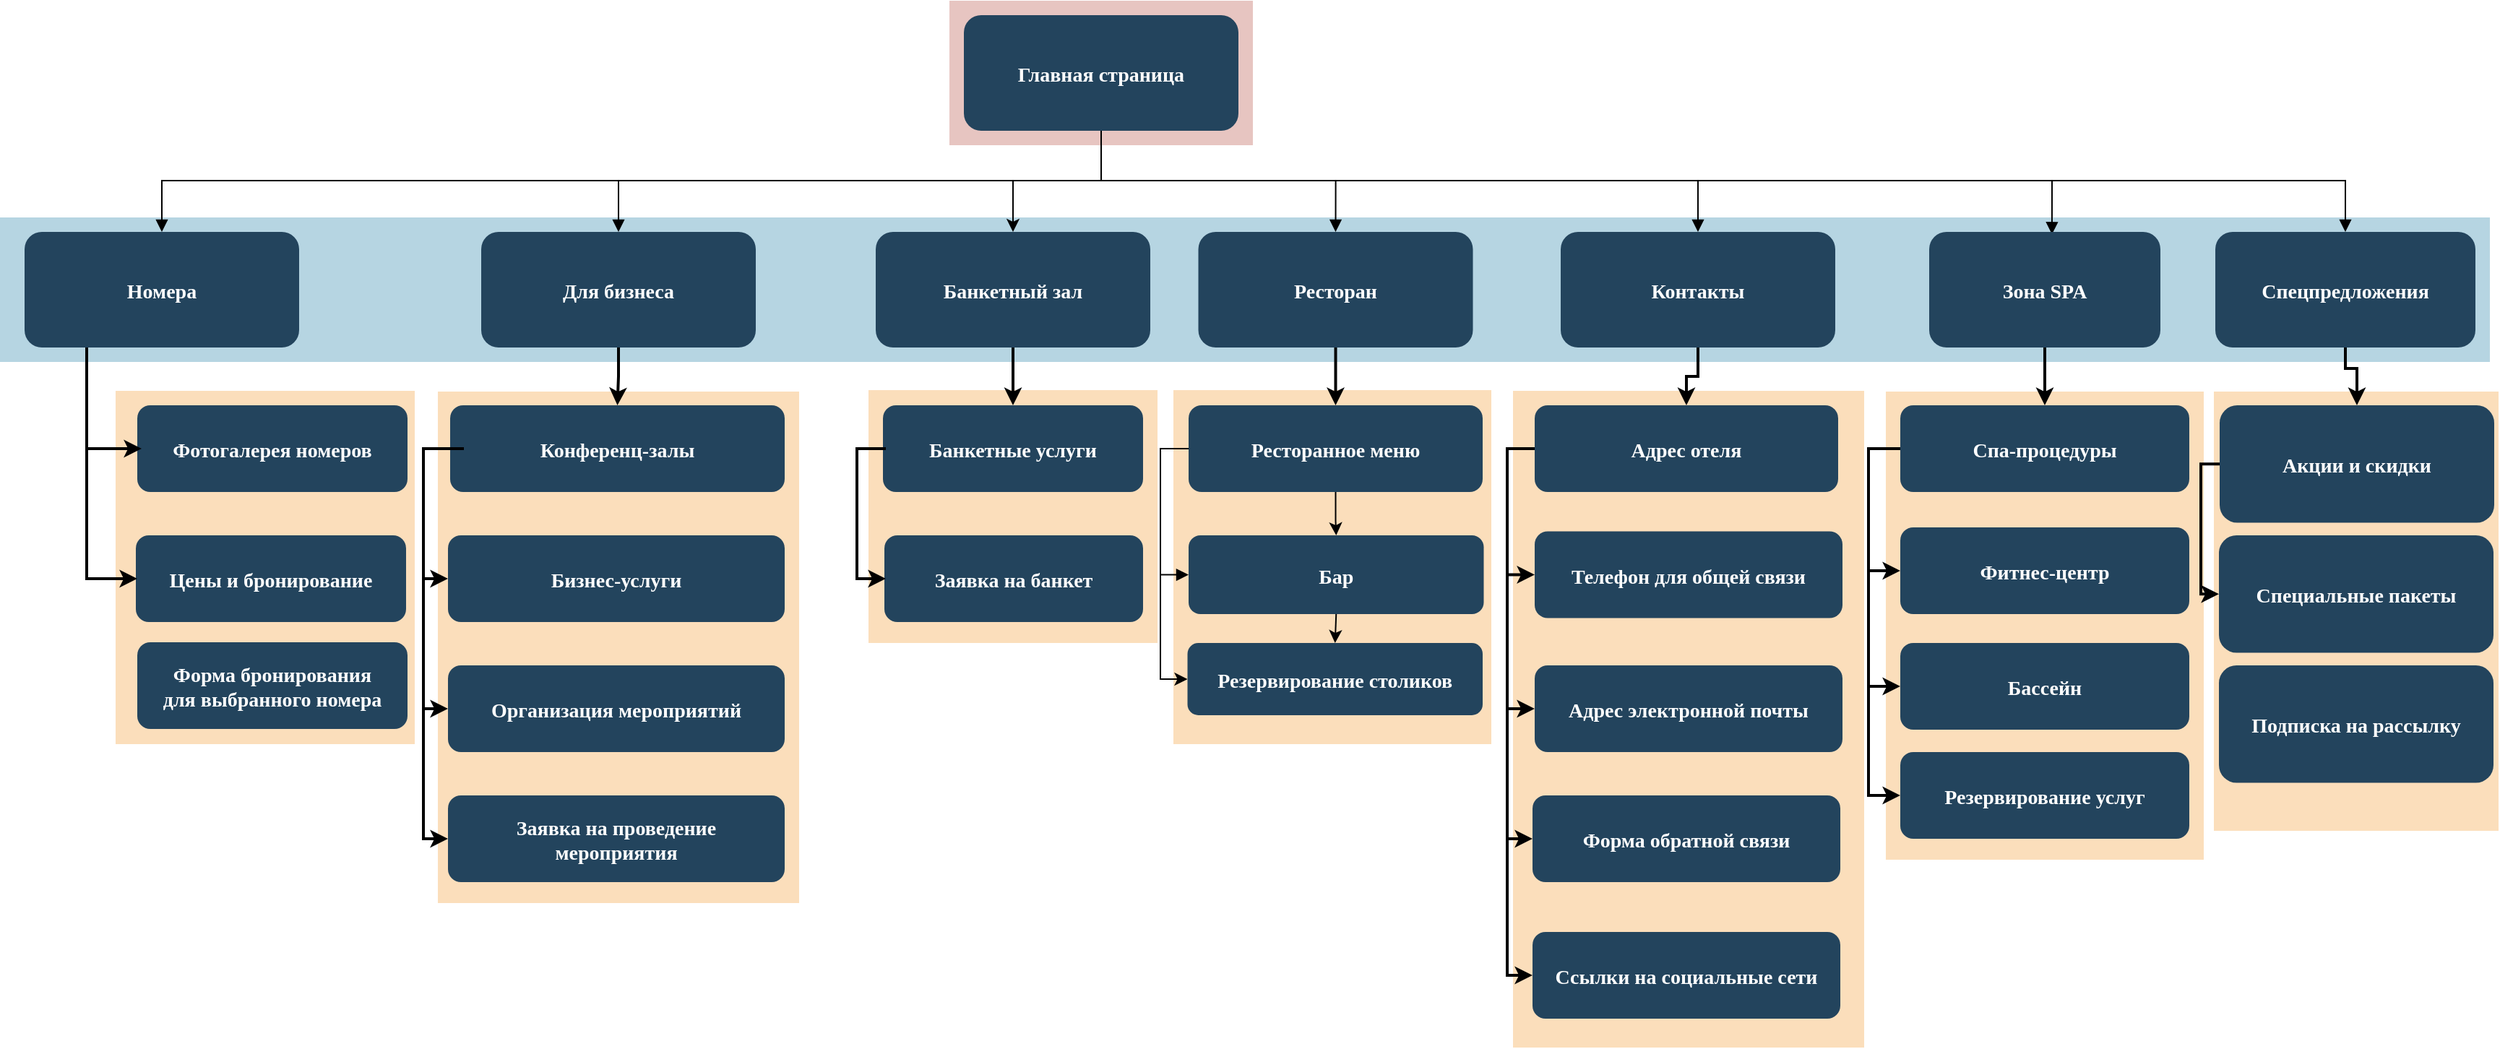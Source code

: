 <mxfile version="21.2.9" type="github">
  <diagram name="Page-1" id="2c0d36ab-eaac-3732-788b-9136903baeff">
    <mxGraphModel dx="2287" dy="1393" grid="1" gridSize="10" guides="1" tooltips="1" connect="1" arrows="1" fold="1" page="1" pageScale="1.5" pageWidth="1169" pageHeight="827" background="none" math="0" shadow="0">
      <root>
        <mxCell id="0" />
        <mxCell id="1" parent="0" />
        <mxCell id="U0bMkkJCJic2FTSLNyVx-150" value="" style="fillColor=#F2931E;strokeColor=none;opacity=30;" parent="1" vertex="1">
          <mxGeometry x="1549" y="446" width="197" height="304" as="geometry" />
        </mxCell>
        <mxCell id="U0bMkkJCJic2FTSLNyVx-144" value="" style="fillColor=#F2931E;strokeColor=none;opacity=30;" parent="1" vertex="1">
          <mxGeometry x="1322" y="446" width="220" height="324" as="geometry" />
        </mxCell>
        <mxCell id="U0bMkkJCJic2FTSLNyVx-142" value="" style="fillColor=#F2931E;strokeColor=none;opacity=30;" parent="1" vertex="1">
          <mxGeometry x="1064" y="445.5" width="243" height="454.5" as="geometry" />
        </mxCell>
        <mxCell id="123" value="" style="fillColor=#AE4132;strokeColor=none;opacity=30;" parent="1" vertex="1">
          <mxGeometry x="674" y="175.5" width="210" height="100.0" as="geometry" />
        </mxCell>
        <mxCell id="122" value="" style="fillColor=#10739E;strokeColor=none;opacity=30;" parent="1" vertex="1">
          <mxGeometry x="17" y="325.5" width="1723" height="100" as="geometry" />
        </mxCell>
        <mxCell id="120" value="" style="fillColor=#F2931E;strokeColor=none;opacity=30;" parent="1" vertex="1">
          <mxGeometry x="829" y="445" width="220" height="245" as="geometry" />
        </mxCell>
        <mxCell id="119" value="" style="fillColor=#F2931E;strokeColor=none;opacity=30;" parent="1" vertex="1">
          <mxGeometry x="618" y="445" width="200" height="175" as="geometry" />
        </mxCell>
        <mxCell id="118" value="" style="fillColor=#F2931E;strokeColor=none;opacity=30;" parent="1" vertex="1">
          <mxGeometry x="97" y="445.5" width="207" height="244.5" as="geometry" />
        </mxCell>
        <mxCell id="117" value="" style="fillColor=#F2931E;strokeColor=none;opacity=30;" parent="1" vertex="1">
          <mxGeometry x="320" y="446" width="250" height="354" as="geometry" />
        </mxCell>
        <mxCell id="U0bMkkJCJic2FTSLNyVx-124" style="edgeStyle=orthogonalEdgeStyle;rounded=0;orthogonalLoop=1;jettySize=auto;html=1;entryX=0.5;entryY=0;entryDx=0;entryDy=0;" parent="1" source="2" target="U0bMkkJCJic2FTSLNyVx-123" edge="1">
          <mxGeometry relative="1" as="geometry">
            <Array as="points">
              <mxPoint x="779" y="300" />
              <mxPoint x="718" y="300" />
            </Array>
          </mxGeometry>
        </mxCell>
        <mxCell id="U0bMkkJCJic2FTSLNyVx-134" style="edgeStyle=orthogonalEdgeStyle;rounded=0;orthogonalLoop=1;jettySize=auto;html=1;entryX=0.5;entryY=0;entryDx=0;entryDy=0;endArrow=block;endFill=1;" parent="1" source="2" target="10" edge="1">
          <mxGeometry relative="1" as="geometry">
            <Array as="points">
              <mxPoint x="779" y="300" />
              <mxPoint x="941" y="300" />
            </Array>
          </mxGeometry>
        </mxCell>
        <mxCell id="U0bMkkJCJic2FTSLNyVx-136" style="edgeStyle=orthogonalEdgeStyle;rounded=0;orthogonalLoop=1;jettySize=auto;html=1;entryX=0.531;entryY=0.021;entryDx=0;entryDy=0;endArrow=block;endFill=1;shadow=0;entryPerimeter=0;" parent="1" source="2" target="U0bMkkJCJic2FTSLNyVx-135" edge="1">
          <mxGeometry relative="1" as="geometry">
            <Array as="points">
              <mxPoint x="779" y="300" />
              <mxPoint x="1437" y="300" />
            </Array>
          </mxGeometry>
        </mxCell>
        <mxCell id="U0bMkkJCJic2FTSLNyVx-137" style="edgeStyle=orthogonalEdgeStyle;rounded=0;sketch=0;orthogonalLoop=1;jettySize=auto;html=1;entryX=0.5;entryY=0;entryDx=0;entryDy=0;shadow=0;endArrow=block;endFill=1;" parent="1" source="2" target="4" edge="1">
          <mxGeometry relative="1" as="geometry">
            <Array as="points">
              <mxPoint x="779" y="300" />
              <mxPoint x="1192" y="300" />
            </Array>
          </mxGeometry>
        </mxCell>
        <mxCell id="U0bMkkJCJic2FTSLNyVx-140" style="edgeStyle=orthogonalEdgeStyle;rounded=0;sketch=0;orthogonalLoop=1;jettySize=auto;html=1;entryX=0.5;entryY=0;entryDx=0;entryDy=0;shadow=0;endArrow=block;endFill=1;" parent="1" source="2" target="13" edge="1">
          <mxGeometry relative="1" as="geometry">
            <Array as="points">
              <mxPoint x="779" y="300" />
              <mxPoint x="129" y="300" />
            </Array>
          </mxGeometry>
        </mxCell>
        <mxCell id="U0bMkkJCJic2FTSLNyVx-141" style="edgeStyle=orthogonalEdgeStyle;rounded=0;sketch=0;orthogonalLoop=1;jettySize=auto;html=1;entryX=0.5;entryY=0;entryDx=0;entryDy=0;shadow=0;endArrow=block;endFill=1;" parent="1" source="2" target="12" edge="1">
          <mxGeometry relative="1" as="geometry">
            <Array as="points">
              <mxPoint x="779" y="300" />
              <mxPoint x="445" y="300" />
            </Array>
          </mxGeometry>
        </mxCell>
        <mxCell id="U0bMkkJCJic2FTSLNyVx-146" style="edgeStyle=orthogonalEdgeStyle;rounded=0;sketch=0;orthogonalLoop=1;jettySize=auto;html=1;entryX=0.5;entryY=0;entryDx=0;entryDy=0;shadow=0;endArrow=block;endFill=1;" parent="1" source="2" target="U0bMkkJCJic2FTSLNyVx-145" edge="1">
          <mxGeometry relative="1" as="geometry">
            <Array as="points">
              <mxPoint x="779" y="300" />
              <mxPoint x="1640" y="300" />
            </Array>
          </mxGeometry>
        </mxCell>
        <mxCell id="2" value="Главная страница" style="rounded=1;fillColor=#23445D;gradientColor=none;strokeColor=none;fontColor=#FFFFFF;fontStyle=1;fontFamily=Tahoma;fontSize=14;verticalAlign=middle;spacing=3;" parent="1" vertex="1">
          <mxGeometry x="684" y="185.5" width="190" height="80" as="geometry" />
        </mxCell>
        <mxCell id="4" value="Контакты" style="rounded=1;fillColor=#23445D;gradientColor=none;strokeColor=none;fontColor=#FFFFFF;fontStyle=1;fontFamily=Tahoma;fontSize=14" parent="1" vertex="1">
          <mxGeometry x="1097.0" y="335.5" width="190" height="80" as="geometry" />
        </mxCell>
        <mxCell id="10" value="Ресторан" style="rounded=1;fillColor=#23445D;gradientColor=none;strokeColor=none;fontColor=#FFFFFF;fontStyle=1;fontFamily=Tahoma;fontSize=14" parent="1" vertex="1">
          <mxGeometry x="846.25" y="335.5" width="190" height="80" as="geometry" />
        </mxCell>
        <mxCell id="12" value="Для бизнеса" style="rounded=1;fillColor=#23445D;gradientColor=none;strokeColor=none;fontColor=#FFFFFF;fontStyle=1;fontFamily=Tahoma;fontSize=14" parent="1" vertex="1">
          <mxGeometry x="350.0" y="335.5" width="190" height="80" as="geometry" />
        </mxCell>
        <mxCell id="13" value="Номера" style="rounded=1;fillColor=#23445D;gradientColor=none;strokeColor=none;fontColor=#FFFFFF;fontStyle=1;fontFamily=Tahoma;fontSize=14" parent="1" vertex="1">
          <mxGeometry x="34" y="335.5" width="190" height="80" as="geometry" />
        </mxCell>
        <mxCell id="16" value="Фотогалерея номеров" style="rounded=1;fillColor=#23445D;gradientColor=none;strokeColor=none;fontColor=#FFFFFF;fontStyle=1;fontFamily=Tahoma;fontSize=14" parent="1" vertex="1">
          <mxGeometry x="112" y="455.5" width="187" height="60" as="geometry" />
        </mxCell>
        <mxCell id="17" value="Цены и бронирование" style="rounded=1;fillColor=#23445D;gradientColor=none;strokeColor=none;fontColor=#FFFFFF;fontStyle=1;fontFamily=Tahoma;fontSize=14" parent="1" vertex="1">
          <mxGeometry x="111" y="545.5" width="187" height="60" as="geometry" />
        </mxCell>
        <mxCell id="19" value="Форма бронирования&#xa;для выбранного номера" style="rounded=1;fillColor=#23445D;gradientColor=none;strokeColor=none;fontColor=#FFFFFF;fontStyle=1;fontFamily=Tahoma;fontSize=14" parent="1" vertex="1">
          <mxGeometry x="112" y="619.5" width="187" height="60" as="geometry" />
        </mxCell>
        <mxCell id="25" value="Конференц-залы" style="rounded=1;fillColor=#23445D;gradientColor=none;strokeColor=none;fontColor=#FFFFFF;fontStyle=1;fontFamily=Tahoma;fontSize=14" parent="1" vertex="1">
          <mxGeometry x="328.5" y="455.5" width="231.5" height="60" as="geometry" />
        </mxCell>
        <mxCell id="26" value="Бизнес-услуги" style="rounded=1;fillColor=#23445D;gradientColor=none;strokeColor=none;fontColor=#FFFFFF;fontStyle=1;fontFamily=Tahoma;fontSize=14" parent="1" vertex="1">
          <mxGeometry x="327" y="545.5" width="233" height="60" as="geometry" />
        </mxCell>
        <mxCell id="27" value="Организация мероприятий" style="rounded=1;fillColor=#23445D;gradientColor=none;strokeColor=none;fontColor=#FFFFFF;fontStyle=1;fontFamily=Tahoma;fontSize=14" parent="1" vertex="1">
          <mxGeometry x="327" y="635.5" width="233" height="60" as="geometry" />
        </mxCell>
        <mxCell id="28" value="Заявка на проведение &#xa;мероприятия" style="rounded=1;fillColor=#23445D;gradientColor=none;strokeColor=none;fontColor=#FFFFFF;fontStyle=1;fontFamily=Tahoma;fontSize=14" parent="1" vertex="1">
          <mxGeometry x="327" y="725.5" width="233" height="60" as="geometry" />
        </mxCell>
        <mxCell id="33" value="Банкетные услуги" style="rounded=1;fillColor=#23445D;gradientColor=none;strokeColor=none;fontColor=#FFFFFF;fontStyle=1;fontFamily=Tahoma;fontSize=14" parent="1" vertex="1">
          <mxGeometry x="628" y="455.5" width="180" height="60" as="geometry" />
        </mxCell>
        <mxCell id="34" value="Заявка на банкет" style="rounded=1;fillColor=#23445D;gradientColor=none;strokeColor=none;fontColor=#FFFFFF;fontStyle=1;fontFamily=Tahoma;fontSize=14" parent="1" vertex="1">
          <mxGeometry x="629" y="545.5" width="179" height="60" as="geometry" />
        </mxCell>
        <mxCell id="U0bMkkJCJic2FTSLNyVx-129" value="" style="edgeStyle=orthogonalEdgeStyle;rounded=0;orthogonalLoop=1;jettySize=auto;html=1;" parent="1" source="41" target="42" edge="1">
          <mxGeometry relative="1" as="geometry" />
        </mxCell>
        <mxCell id="U0bMkkJCJic2FTSLNyVx-132" style="edgeStyle=orthogonalEdgeStyle;rounded=0;orthogonalLoop=1;jettySize=auto;html=1;exitX=0;exitY=0.5;exitDx=0;exitDy=0;entryX=0;entryY=0.5;entryDx=0;entryDy=0;endArrow=block;endFill=1;" parent="1" source="41" target="42" edge="1">
          <mxGeometry relative="1" as="geometry">
            <Array as="points">
              <mxPoint x="820" y="486" />
              <mxPoint x="820" y="573" />
            </Array>
          </mxGeometry>
        </mxCell>
        <mxCell id="zARUB0gmrqgYZmoli7jP-126" style="edgeStyle=orthogonalEdgeStyle;rounded=0;orthogonalLoop=1;jettySize=auto;html=1;exitX=0;exitY=0.5;exitDx=0;exitDy=0;entryX=0;entryY=0.5;entryDx=0;entryDy=0;" edge="1" parent="1" source="41" target="zARUB0gmrqgYZmoli7jP-124">
          <mxGeometry relative="1" as="geometry">
            <Array as="points">
              <mxPoint x="820" y="486" />
              <mxPoint x="820" y="645" />
            </Array>
          </mxGeometry>
        </mxCell>
        <mxCell id="41" value="Ресторанное меню" style="rounded=1;fillColor=#23445D;gradientColor=none;strokeColor=none;fontColor=#FFFFFF;fontStyle=1;fontFamily=Tahoma;fontSize=14" parent="1" vertex="1">
          <mxGeometry x="839.5" y="455.5" width="203.5" height="60" as="geometry" />
        </mxCell>
        <mxCell id="zARUB0gmrqgYZmoli7jP-125" style="edgeStyle=orthogonalEdgeStyle;rounded=0;orthogonalLoop=1;jettySize=auto;html=1;exitX=0.5;exitY=1;exitDx=0;exitDy=0;entryX=0.5;entryY=0;entryDx=0;entryDy=0;" edge="1" parent="1" source="42" target="zARUB0gmrqgYZmoli7jP-124">
          <mxGeometry relative="1" as="geometry" />
        </mxCell>
        <mxCell id="42" value="Бар" style="rounded=1;fillColor=#23445D;gradientColor=none;strokeColor=none;fontColor=#FFFFFF;fontStyle=1;fontFamily=Tahoma;fontSize=14" parent="1" vertex="1">
          <mxGeometry x="839.5" y="545.5" width="204.25" height="54.5" as="geometry" />
        </mxCell>
        <mxCell id="44" value="Адрес отеля" style="rounded=1;fillColor=#23445D;gradientColor=none;strokeColor=none;fontColor=#FFFFFF;fontStyle=1;fontFamily=Tahoma;fontSize=14" parent="1" vertex="1">
          <mxGeometry x="1079" y="455.5" width="210" height="60" as="geometry" />
        </mxCell>
        <mxCell id="45" value="Телефон для общей связи" style="rounded=1;fillColor=#23445D;gradientColor=none;strokeColor=none;fontColor=#FFFFFF;fontStyle=1;fontFamily=Tahoma;fontSize=14" parent="1" vertex="1">
          <mxGeometry x="1079" y="542.75" width="213" height="60" as="geometry" />
        </mxCell>
        <mxCell id="46" value="Адрес электронной почты" style="rounded=1;fillColor=#23445D;gradientColor=none;strokeColor=none;fontColor=#FFFFFF;fontStyle=1;fontFamily=Tahoma;fontSize=14" parent="1" vertex="1">
          <mxGeometry x="1079" y="635.5" width="213" height="60" as="geometry" />
        </mxCell>
        <mxCell id="47" value="Форма обратной связи" style="rounded=1;fillColor=#23445D;gradientColor=none;strokeColor=none;fontColor=#FFFFFF;fontStyle=1;fontFamily=Tahoma;fontSize=14" parent="1" vertex="1">
          <mxGeometry x="1077.5" y="725.5" width="213" height="60" as="geometry" />
        </mxCell>
        <mxCell id="52" value="Спа-процедуры" style="rounded=1;fillColor=#23445D;gradientColor=none;strokeColor=none;fontColor=#FFFFFF;fontStyle=1;fontFamily=Tahoma;fontSize=14" parent="1" vertex="1">
          <mxGeometry x="1332" y="455.5" width="200" height="60" as="geometry" />
        </mxCell>
        <mxCell id="53" value="Фитнес-центр" style="rounded=1;fillColor=#23445D;gradientColor=none;strokeColor=none;fontColor=#FFFFFF;fontStyle=1;fontFamily=Tahoma;fontSize=14" parent="1" vertex="1">
          <mxGeometry x="1332" y="540" width="200" height="60" as="geometry" />
        </mxCell>
        <mxCell id="54" value="Бассейн" style="rounded=1;fillColor=#23445D;gradientColor=none;strokeColor=none;fontColor=#FFFFFF;fontStyle=1;fontFamily=Tahoma;fontSize=14" parent="1" vertex="1">
          <mxGeometry x="1332" y="620" width="200" height="60" as="geometry" />
        </mxCell>
        <mxCell id="64" value="" style="edgeStyle=elbowEdgeStyle;elbow=horizontal;strokeWidth=2;rounded=0" parent="1" edge="1">
          <mxGeometry x="-148" y="135.5" width="100" height="100" as="geometry">
            <mxPoint x="77" y="415.5" as="sourcePoint" />
            <mxPoint x="115" y="485.5" as="targetPoint" />
            <Array as="points">
              <mxPoint x="77" y="435.5" />
            </Array>
          </mxGeometry>
        </mxCell>
        <mxCell id="65" value="" style="edgeStyle=elbowEdgeStyle;elbow=horizontal;strokeWidth=2;rounded=0" parent="1" edge="1">
          <mxGeometry x="-148" y="135.5" width="100" height="100" as="geometry">
            <mxPoint x="77" y="415.5" as="sourcePoint" />
            <mxPoint x="112" y="575.5" as="targetPoint" />
            <Array as="points">
              <mxPoint x="77" y="475.5" />
            </Array>
          </mxGeometry>
        </mxCell>
        <mxCell id="70" value="" style="edgeStyle=elbowEdgeStyle;elbow=horizontal;strokeWidth=2;rounded=0" parent="1" target="26" edge="1">
          <mxGeometry x="-102" y="135.5" width="100" height="100" as="geometry">
            <mxPoint x="338" y="485.5" as="sourcePoint" />
            <mxPoint x="-2" y="135.5" as="targetPoint" />
            <Array as="points">
              <mxPoint x="310" y="540" />
              <mxPoint x="318" y="535.5" />
            </Array>
          </mxGeometry>
        </mxCell>
        <mxCell id="71" value="" style="edgeStyle=elbowEdgeStyle;elbow=horizontal;strokeWidth=2;rounded=0" parent="1" target="27" edge="1">
          <mxGeometry x="-102" y="135.5" width="100" height="100" as="geometry">
            <mxPoint x="338" y="485.5" as="sourcePoint" />
            <mxPoint x="-2" y="135.5" as="targetPoint" />
            <Array as="points">
              <mxPoint x="310" y="600" />
              <mxPoint x="318" y="575.5" />
            </Array>
          </mxGeometry>
        </mxCell>
        <mxCell id="72" value="" style="edgeStyle=elbowEdgeStyle;elbow=horizontal;strokeWidth=2;rounded=0;exitX=0;exitY=0.5;exitDx=0;exitDy=0;" parent="1" source="25" target="28" edge="1">
          <mxGeometry x="-102" y="135.5" width="100" height="100" as="geometry">
            <mxPoint x="338" y="485.5" as="sourcePoint" />
            <mxPoint x="-2" y="135.5" as="targetPoint" />
            <Array as="points">
              <mxPoint x="310" y="600" />
              <mxPoint x="318" y="615.5" />
            </Array>
          </mxGeometry>
        </mxCell>
        <mxCell id="76" value="" style="edgeStyle=elbowEdgeStyle;elbow=horizontal;strokeWidth=2;rounded=0" parent="1" edge="1">
          <mxGeometry x="-160" y="135.5" width="100" height="100" as="geometry">
            <mxPoint x="630" y="485.5" as="sourcePoint" />
            <mxPoint x="630" y="575.5" as="targetPoint" />
            <Array as="points">
              <mxPoint x="610" y="535.5" />
            </Array>
          </mxGeometry>
        </mxCell>
        <mxCell id="84" value="" style="edgeStyle=elbowEdgeStyle;elbow=horizontal;strokeWidth=2;rounded=0;entryX=0;entryY=0.5;entryDx=0;entryDy=0;exitX=0;exitY=0.5;exitDx=0;exitDy=0;" parent="1" source="44" target="45" edge="1">
          <mxGeometry x="-137" y="135.5" width="100" height="100" as="geometry">
            <mxPoint x="-137" y="235.5" as="sourcePoint" />
            <mxPoint x="-37" y="135.5" as="targetPoint" />
            <Array as="points">
              <mxPoint x="1060" y="530" />
            </Array>
          </mxGeometry>
        </mxCell>
        <mxCell id="85" value="" style="edgeStyle=elbowEdgeStyle;elbow=horizontal;strokeWidth=2;rounded=0;exitX=0;exitY=0.5;exitDx=0;exitDy=0;entryX=0;entryY=0.5;entryDx=0;entryDy=0;" parent="1" source="44" target="46" edge="1">
          <mxGeometry x="-137" y="135.5" width="100" height="100" as="geometry">
            <mxPoint x="-137" y="235.5" as="sourcePoint" />
            <mxPoint x="-37" y="135.5" as="targetPoint" />
            <Array as="points">
              <mxPoint x="1060" y="640" />
              <mxPoint x="1056" y="520" />
              <mxPoint x="1083" y="575.5" />
            </Array>
          </mxGeometry>
        </mxCell>
        <mxCell id="86" value="" style="edgeStyle=elbowEdgeStyle;elbow=horizontal;strokeWidth=2;rounded=0;exitX=0;exitY=0.5;exitDx=0;exitDy=0;" parent="1" source="44" target="47" edge="1">
          <mxGeometry x="-137" y="135.5" width="100" height="100" as="geometry">
            <mxPoint x="1079" y="490" as="sourcePoint" />
            <mxPoint x="-37" y="135.5" as="targetPoint" />
            <Array as="points">
              <mxPoint x="1060" y="690" />
              <mxPoint x="1056" y="486" />
              <mxPoint x="1056" y="510" />
              <mxPoint x="1083" y="625.5" />
            </Array>
          </mxGeometry>
        </mxCell>
        <mxCell id="90" value="" style="edgeStyle=elbowEdgeStyle;elbow=horizontal;strokeWidth=2;rounded=0;entryX=0;entryY=0.5;entryDx=0;entryDy=0;exitX=0;exitY=0.5;exitDx=0;exitDy=0;" parent="1" source="52" target="53" edge="1">
          <mxGeometry x="-223" y="135.5" width="100" height="100" as="geometry">
            <mxPoint x="1347" y="506" as="sourcePoint" />
            <mxPoint x="1367" y="576" as="targetPoint" />
            <Array as="points">
              <mxPoint x="1310" y="550" />
              <mxPoint x="1312" y="540" />
              <mxPoint x="1302" y="540" />
              <mxPoint x="1347" y="535.5" />
            </Array>
          </mxGeometry>
        </mxCell>
        <mxCell id="95" value="" style="edgeStyle=elbowEdgeStyle;elbow=horizontal;strokeWidth=2;rounded=0;exitX=0;exitY=0.5;exitDx=0;exitDy=0;entryX=0;entryY=0.5;entryDx=0;entryDy=0;" parent="1" source="52" target="54" edge="1">
          <mxGeometry x="-223" y="135.5" width="100" height="100" as="geometry">
            <mxPoint x="1370" y="475" as="sourcePoint" />
            <mxPoint x="1367" y="1025.5" as="targetPoint" />
            <Array as="points">
              <mxPoint x="1310" y="640" />
              <mxPoint x="1312" y="540" />
              <mxPoint x="1302" y="520" />
              <mxPoint x="1347" y="765.5" />
            </Array>
          </mxGeometry>
        </mxCell>
        <mxCell id="100" value="" style="edgeStyle=elbowEdgeStyle;elbow=vertical;strokeWidth=2;rounded=0" parent="1" source="12" target="25" edge="1">
          <mxGeometry x="-96" y="135.5" width="100" height="100" as="geometry">
            <mxPoint x="-96" y="235.5" as="sourcePoint" />
            <mxPoint x="4" y="135.5" as="targetPoint" />
          </mxGeometry>
        </mxCell>
        <mxCell id="102" value="" style="edgeStyle=elbowEdgeStyle;elbow=vertical;strokeWidth=2;rounded=0;exitX=0.5;exitY=1;exitDx=0;exitDy=0;entryX=0.5;entryY=0;entryDx=0;entryDy=0;" parent="1" source="U0bMkkJCJic2FTSLNyVx-123" target="33" edge="1">
          <mxGeometry x="-96" y="135.5" width="100" height="100" as="geometry">
            <mxPoint x="637" y="440" as="sourcePoint" />
            <mxPoint x="4" y="135.5" as="targetPoint" />
            <Array as="points" />
          </mxGeometry>
        </mxCell>
        <mxCell id="103" value="" style="edgeStyle=elbowEdgeStyle;elbow=vertical;strokeWidth=2;rounded=0" parent="1" source="10" target="41" edge="1">
          <mxGeometry x="-96" y="135.5" width="100" height="100" as="geometry">
            <mxPoint x="-96" y="235.5" as="sourcePoint" />
            <mxPoint x="4" y="135.5" as="targetPoint" />
          </mxGeometry>
        </mxCell>
        <mxCell id="105" value="" style="edgeStyle=elbowEdgeStyle;elbow=vertical;strokeWidth=2;rounded=0" parent="1" source="4" target="44" edge="1">
          <mxGeometry x="-96" y="135.5" width="100" height="100" as="geometry">
            <mxPoint x="-96" y="235.5" as="sourcePoint" />
            <mxPoint x="4" y="135.5" as="targetPoint" />
          </mxGeometry>
        </mxCell>
        <mxCell id="U0bMkkJCJic2FTSLNyVx-123" value="Банкетный зал" style="rounded=1;fillColor=#23445D;gradientColor=none;strokeColor=none;fontColor=#FFFFFF;fontStyle=1;fontFamily=Tahoma;fontSize=14" parent="1" vertex="1">
          <mxGeometry x="623.0" y="335.5" width="190" height="80" as="geometry" />
        </mxCell>
        <mxCell id="U0bMkkJCJic2FTSLNyVx-135" value="Зона SPA" style="rounded=1;fillColor=#23445D;gradientColor=none;strokeColor=none;fontColor=#FFFFFF;fontStyle=1;fontFamily=Tahoma;fontSize=14" parent="1" vertex="1">
          <mxGeometry x="1352" y="335.5" width="160" height="80" as="geometry" />
        </mxCell>
        <mxCell id="U0bMkkJCJic2FTSLNyVx-143" value="" style="edgeStyle=elbowEdgeStyle;elbow=vertical;strokeWidth=2;rounded=0;exitX=0.5;exitY=1;exitDx=0;exitDy=0;entryX=0.5;entryY=0;entryDx=0;entryDy=0;" parent="1" source="U0bMkkJCJic2FTSLNyVx-135" target="52" edge="1">
          <mxGeometry x="169" y="145.5" width="100" height="100" as="geometry">
            <mxPoint x="1457" y="425.5" as="sourcePoint" />
            <mxPoint x="1514.0" y="465.5" as="targetPoint" />
          </mxGeometry>
        </mxCell>
        <mxCell id="U0bMkkJCJic2FTSLNyVx-145" value="Спецпредложения" style="rounded=1;fillColor=#23445D;gradientColor=none;strokeColor=none;fontColor=#FFFFFF;fontStyle=1;fontFamily=Tahoma;fontSize=14" parent="1" vertex="1">
          <mxGeometry x="1550" y="335.5" width="180" height="80" as="geometry" />
        </mxCell>
        <mxCell id="U0bMkkJCJic2FTSLNyVx-147" value="Акции и скидки" style="rounded=1;fillColor=#23445D;gradientColor=none;strokeColor=none;fontColor=#FFFFFF;fontStyle=1;fontFamily=Tahoma;fontSize=14" parent="1" vertex="1">
          <mxGeometry x="1553" y="455.5" width="190" height="81.25" as="geometry" />
        </mxCell>
        <mxCell id="U0bMkkJCJic2FTSLNyVx-149" value="" style="edgeStyle=elbowEdgeStyle;elbow=vertical;strokeWidth=2;rounded=0;exitX=0.5;exitY=1;exitDx=0;exitDy=0;entryX=0.5;entryY=0;entryDx=0;entryDy=0;" parent="1" source="U0bMkkJCJic2FTSLNyVx-145" target="U0bMkkJCJic2FTSLNyVx-147" edge="1">
          <mxGeometry x="272" y="170" width="100" height="100" as="geometry">
            <mxPoint x="1563" y="440" as="sourcePoint" />
            <mxPoint x="1540" y="480" as="targetPoint" />
            <Array as="points">
              <mxPoint x="1650" y="430" />
              <mxPoint x="1643" y="444.5" />
            </Array>
          </mxGeometry>
        </mxCell>
        <mxCell id="U0bMkkJCJic2FTSLNyVx-151" value="" style="edgeStyle=elbowEdgeStyle;elbow=horizontal;strokeWidth=2;rounded=0;exitX=0;exitY=0.5;exitDx=0;exitDy=0;entryX=0;entryY=0.5;entryDx=0;entryDy=0;" parent="1" source="U0bMkkJCJic2FTSLNyVx-147" target="U0bMkkJCJic2FTSLNyVx-152" edge="1">
          <mxGeometry x="-6" y="310" width="100" height="100" as="geometry">
            <mxPoint x="1549" y="660" as="sourcePoint" />
            <mxPoint x="1549" y="824.5" as="targetPoint" />
            <Array as="points">
              <mxPoint x="1540" y="550" />
              <mxPoint x="1540" y="540" />
              <mxPoint x="1529" y="714.5" />
              <mxPoint x="1519" y="694.5" />
              <mxPoint x="1564" y="940" />
            </Array>
          </mxGeometry>
        </mxCell>
        <mxCell id="U0bMkkJCJic2FTSLNyVx-152" value="Специальные пакеты" style="rounded=1;fillColor=#23445D;gradientColor=none;strokeColor=none;fontColor=#FFFFFF;fontStyle=1;fontFamily=Tahoma;fontSize=14" parent="1" vertex="1">
          <mxGeometry x="1552.5" y="545.5" width="190" height="81.25" as="geometry" />
        </mxCell>
        <mxCell id="zARUB0gmrqgYZmoli7jP-123" style="edgeStyle=orthogonalEdgeStyle;rounded=0;orthogonalLoop=1;jettySize=auto;html=1;exitX=0.5;exitY=1;exitDx=0;exitDy=0;" edge="1" parent="1" source="119" target="119">
          <mxGeometry relative="1" as="geometry" />
        </mxCell>
        <mxCell id="zARUB0gmrqgYZmoli7jP-124" value="Резервирование столиков" style="rounded=1;fillColor=#23445D;gradientColor=none;strokeColor=none;fontColor=#FFFFFF;fontStyle=1;fontFamily=Tahoma;fontSize=14" vertex="1" parent="1">
          <mxGeometry x="838.75" y="620" width="204.25" height="50" as="geometry" />
        </mxCell>
        <mxCell id="zARUB0gmrqgYZmoli7jP-127" value="Ссылки на социальные сети" style="rounded=1;fillColor=#23445D;gradientColor=none;strokeColor=none;fontColor=#FFFFFF;fontStyle=1;fontFamily=Tahoma;fontSize=14" vertex="1" parent="1">
          <mxGeometry x="1077.5" y="820" width="213" height="60" as="geometry" />
        </mxCell>
        <mxCell id="zARUB0gmrqgYZmoli7jP-130" value="" style="edgeStyle=elbowEdgeStyle;elbow=horizontal;strokeWidth=2;rounded=0;exitX=0;exitY=0.5;exitDx=0;exitDy=0;entryX=0;entryY=0.5;entryDx=0;entryDy=0;" edge="1" parent="1" source="44" target="zARUB0gmrqgYZmoli7jP-127">
          <mxGeometry x="-127" y="145.5" width="100" height="100" as="geometry">
            <mxPoint x="1089" y="496" as="sourcePoint" />
            <mxPoint x="1088" y="766" as="targetPoint" />
            <Array as="points">
              <mxPoint x="1060" y="800" />
              <mxPoint x="1066" y="496" />
              <mxPoint x="1066" y="520" />
              <mxPoint x="1093" y="635.5" />
            </Array>
          </mxGeometry>
        </mxCell>
        <mxCell id="zARUB0gmrqgYZmoli7jP-131" value="Резервирование услуг" style="rounded=1;fillColor=#23445D;gradientColor=none;strokeColor=none;fontColor=#FFFFFF;fontStyle=1;fontFamily=Tahoma;fontSize=14" vertex="1" parent="1">
          <mxGeometry x="1332" y="695.5" width="200" height="60" as="geometry" />
        </mxCell>
        <mxCell id="zARUB0gmrqgYZmoli7jP-132" value="" style="edgeStyle=elbowEdgeStyle;elbow=horizontal;strokeWidth=2;rounded=0;exitX=0;exitY=0.5;exitDx=0;exitDy=0;entryX=0;entryY=0.5;entryDx=0;entryDy=0;" edge="1" parent="1" source="52" target="zARUB0gmrqgYZmoli7jP-131">
          <mxGeometry x="-213" y="145.5" width="100" height="100" as="geometry">
            <mxPoint x="1342" y="496" as="sourcePoint" />
            <mxPoint x="1342" y="660" as="targetPoint" />
            <Array as="points">
              <mxPoint x="1310" y="610" />
              <mxPoint x="1300" y="610" />
              <mxPoint x="1310" y="610" />
              <mxPoint x="1322" y="550" />
              <mxPoint x="1312" y="530" />
              <mxPoint x="1357" y="775.5" />
            </Array>
          </mxGeometry>
        </mxCell>
        <mxCell id="zARUB0gmrqgYZmoli7jP-133" value="Подписка на рассылку" style="rounded=1;fillColor=#23445D;gradientColor=none;strokeColor=none;fontColor=#FFFFFF;fontStyle=1;fontFamily=Tahoma;fontSize=14" vertex="1" parent="1">
          <mxGeometry x="1552.5" y="635.5" width="190" height="81.25" as="geometry" />
        </mxCell>
      </root>
    </mxGraphModel>
  </diagram>
</mxfile>
